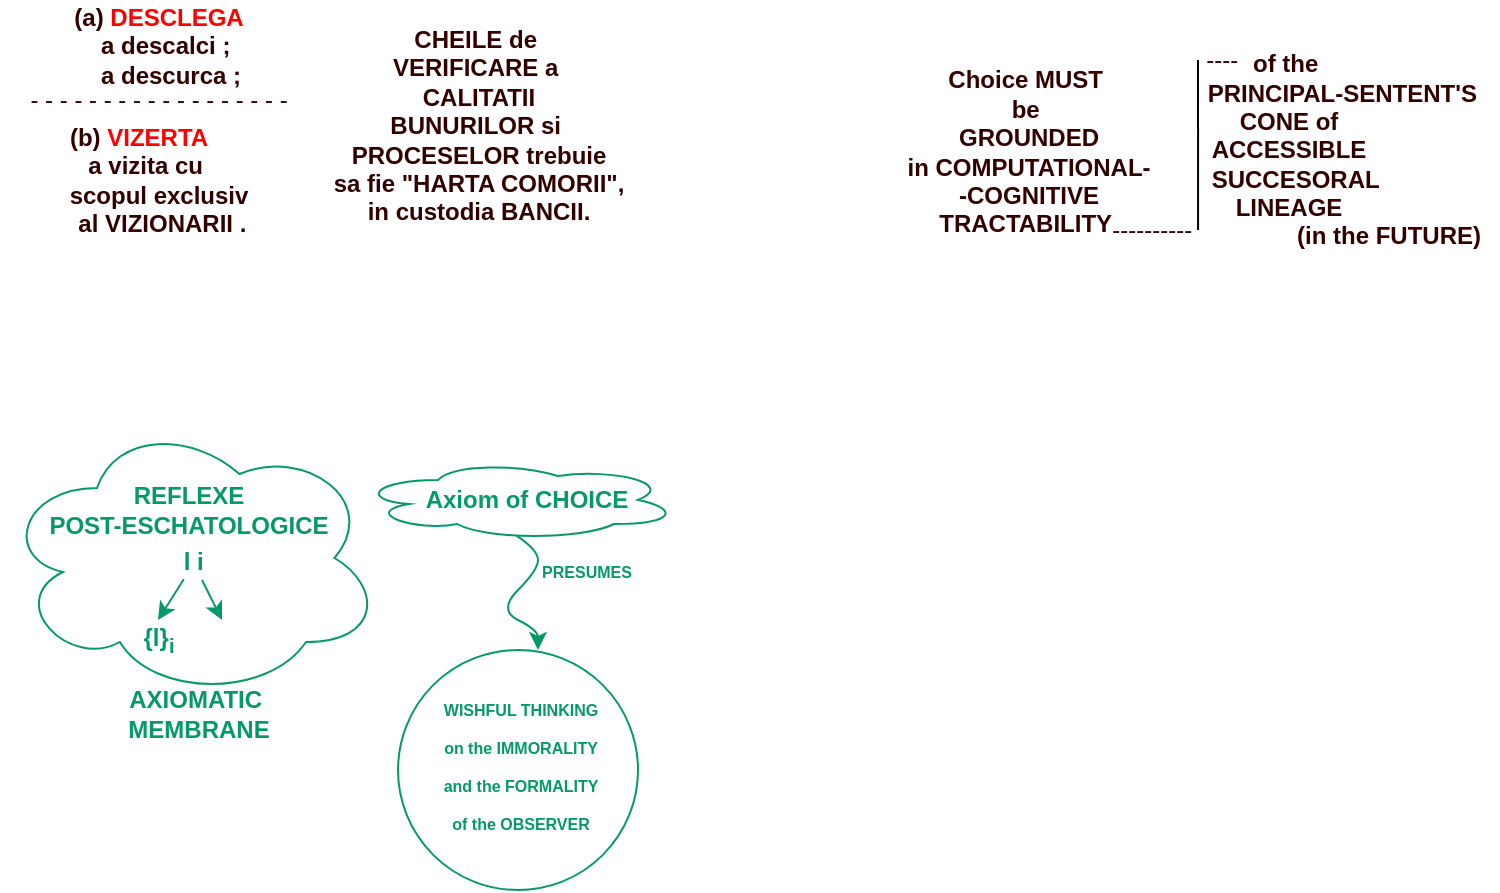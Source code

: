 <mxfile version="17.4.3" type="github">
  <diagram id="jdpHpkHv8ZDr7nmcleaT" name="Page-1">
    <mxGraphModel dx="681" dy="769" grid="1" gridSize="10" guides="1" tooltips="1" connect="1" arrows="1" fold="1" page="1" pageScale="1" pageWidth="850" pageHeight="1100" math="0" shadow="0">
      <root>
        <mxCell id="0" />
        <mxCell id="1" parent="0" />
        <mxCell id="4J5oLz570MRq6Rk1tQzr-2" value="&lt;b&gt;&lt;font color=&quot;#330000&quot;&gt;(a)&amp;nbsp;&lt;/font&gt;&lt;font color=&quot;#ff0000&quot;&gt;DESCLEGA&lt;/font&gt;&lt;br&gt;&lt;div style=&quot;text-align: left&quot;&gt;&lt;b&gt;&lt;font color=&quot;#330000&quot;&gt;&amp;nbsp; &amp;nbsp; a descalci ;&lt;/font&gt;&lt;/b&gt;&lt;/div&gt;&lt;div style=&quot;text-align: left&quot;&gt;&lt;b&gt;&lt;font color=&quot;#330000&quot;&gt;&amp;nbsp; &amp;nbsp; a descurca ;&lt;/font&gt;&lt;/b&gt;&lt;/div&gt;&lt;div style=&quot;text-align: left&quot;&gt;&lt;b&gt;&lt;font color=&quot;#330000&quot;&gt;&lt;br&gt;&lt;/font&gt;&lt;/b&gt;&lt;/div&gt;&lt;/b&gt;" style="text;html=1;align=center;verticalAlign=middle;resizable=0;points=[];autosize=1;strokeColor=none;fillColor=none;" vertex="1" parent="1">
          <mxGeometry x="30" y="40" width="100" height="60" as="geometry" />
        </mxCell>
        <mxCell id="SqX0C8FKw9iXkG9hDckD-2" value="&lt;b&gt;(b) &lt;font color=&quot;#ff0000&quot;&gt;VIZERTA&lt;/font&gt;&lt;br&gt;&amp;nbsp; a vizita cu&lt;br&gt;&amp;nbsp; &amp;nbsp; &amp;nbsp; scopul exclusiv&lt;br&gt;&amp;nbsp; &amp;nbsp; &amp;nbsp; &amp;nbsp;al VIZIONARII .&lt;br&gt;&lt;/b&gt;" style="text;html=1;align=center;verticalAlign=middle;resizable=0;points=[];autosize=1;strokeColor=none;fillColor=none;fontColor=#330000;" vertex="1" parent="1">
          <mxGeometry x="10" y="100" width="120" height="60" as="geometry" />
        </mxCell>
        <mxCell id="SqX0C8FKw9iXkG9hDckD-3" value="- - - - - - - - - - - - - - - - - -&lt;br&gt;" style="text;html=1;align=center;verticalAlign=middle;resizable=0;points=[];autosize=1;strokeColor=none;fillColor=none;fontColor=#330000;" vertex="1" parent="1">
          <mxGeometry x="10" y="80" width="140" height="20" as="geometry" />
        </mxCell>
        <mxCell id="SqX0C8FKw9iXkG9hDckD-4" value="&lt;b&gt;CHEILE de&amp;nbsp;&lt;br&gt;VERIFICARE a&amp;nbsp;&lt;br&gt;CALITATII &lt;br&gt;BUNURILOR si&amp;nbsp;&lt;br&gt;PROCESELOR trebuie&lt;br&gt;sa fie &quot;HARTA COMORII&quot;,&lt;br&gt;in custodia BANCII.&lt;br&gt;&lt;br&gt;&lt;/b&gt;" style="text;html=1;align=center;verticalAlign=middle;resizable=0;points=[];autosize=1;strokeColor=none;fillColor=none;fontColor=#330000;" vertex="1" parent="1">
          <mxGeometry x="160" y="50" width="160" height="120" as="geometry" />
        </mxCell>
        <mxCell id="SqX0C8FKw9iXkG9hDckD-5" value="&lt;b&gt;Choice MUST&amp;nbsp;&lt;br&gt;be&amp;nbsp;&lt;br&gt;GROUNDED&lt;br&gt;in COMPUTATIONAL-&lt;br&gt;-COGNITIVE&lt;br&gt;TRACTABILITY&amp;nbsp;&lt;br&gt;&lt;/b&gt;" style="text;html=1;align=center;verticalAlign=middle;resizable=0;points=[];autosize=1;strokeColor=none;fillColor=none;fontColor=#330000;" vertex="1" parent="1">
          <mxGeometry x="445" y="71" width="140" height="90" as="geometry" />
        </mxCell>
        <mxCell id="SqX0C8FKw9iXkG9hDckD-6" value="&lt;b&gt;of the&amp;nbsp;&lt;br&gt;&amp;nbsp; &amp;nbsp; &amp;nbsp; &amp;nbsp; &amp;nbsp; &amp;nbsp; &amp;nbsp; &amp;nbsp; PRINCIPAL-SENTENT&#39;S&lt;br&gt;CONE of&lt;br&gt;ACCESSIBLE&lt;br&gt;&amp;nbsp; SUCCESORAL&lt;br&gt;LINEAGE&lt;br&gt;&amp;nbsp; &amp;nbsp; &amp;nbsp; &amp;nbsp; &amp;nbsp; &amp;nbsp; &amp;nbsp; &amp;nbsp; &amp;nbsp; &amp;nbsp; &amp;nbsp; &amp;nbsp; &amp;nbsp; &amp;nbsp; &amp;nbsp; (in the FUTURE)&lt;br&gt;&lt;/b&gt;" style="text;html=1;align=center;verticalAlign=middle;resizable=0;points=[];autosize=1;strokeColor=none;fillColor=none;fontColor=#330000;" vertex="1" parent="1">
          <mxGeometry x="540" y="65" width="210" height="100" as="geometry" />
        </mxCell>
        <mxCell id="SqX0C8FKw9iXkG9hDckD-7" value="&amp;nbsp;----" style="text;html=1;align=center;verticalAlign=middle;resizable=0;points=[];autosize=1;strokeColor=none;fillColor=none;fontColor=#330000;" vertex="1" parent="1">
          <mxGeometry x="595" y="60" width="30" height="20" as="geometry" />
        </mxCell>
        <mxCell id="SqX0C8FKw9iXkG9hDckD-11" value="&amp;nbsp; &amp;nbsp; &amp;nbsp; &amp;nbsp;----------" style="text;html=1;align=center;verticalAlign=middle;resizable=0;points=[];autosize=1;strokeColor=none;fillColor=none;fontColor=#330000;" vertex="1" parent="1">
          <mxGeometry x="525" y="145" width="80" height="20" as="geometry" />
        </mxCell>
        <mxCell id="SqX0C8FKw9iXkG9hDckD-13" value="" style="endArrow=none;html=1;rounded=0;fontColor=#330000;exitX=0.938;exitY=0.5;exitDx=0;exitDy=0;exitPerimeter=0;" edge="1" parent="1" source="SqX0C8FKw9iXkG9hDckD-11">
          <mxGeometry width="50" height="50" relative="1" as="geometry">
            <mxPoint x="590" y="20" as="sourcePoint" />
            <mxPoint x="600" y="70" as="targetPoint" />
          </mxGeometry>
        </mxCell>
        <mxCell id="SqX0C8FKw9iXkG9hDckD-16" value="" style="ellipse;shape=cloud;whiteSpace=wrap;html=1;labelBackgroundColor=none;fontColor=#330000;strokeColor=#069968;fillColor=none;" vertex="1" parent="1">
          <mxGeometry x="2" y="249" width="190" height="140" as="geometry" />
        </mxCell>
        <mxCell id="SqX0C8FKw9iXkG9hDckD-18" value="&lt;b&gt;REFLEXE&lt;br&gt;POST-ESCHATOLOGICE&lt;br&gt;&lt;/b&gt;" style="text;html=1;align=center;verticalAlign=middle;resizable=0;points=[];autosize=1;strokeColor=none;fillColor=none;fontColor=#069968;" vertex="1" parent="1">
          <mxGeometry x="20" y="280" width="150" height="30" as="geometry" />
        </mxCell>
        <mxCell id="SqX0C8FKw9iXkG9hDckD-22" value="&lt;b style=&quot;font-size: 12px&quot;&gt;l i&amp;nbsp;&lt;/b&gt;" style="text;html=1;align=center;verticalAlign=middle;resizable=0;points=[];autosize=1;strokeColor=none;fillColor=none;fontSize=13;fontColor=#069968;" vertex="1" parent="1">
          <mxGeometry x="84" y="310" width="30" height="20" as="geometry" />
        </mxCell>
        <mxCell id="SqX0C8FKw9iXkG9hDckD-23" value="" style="endArrow=classic;html=1;rounded=0;fontSize=12;fontColor=#069968;exitX=0.297;exitY=0.983;exitDx=0;exitDy=0;exitPerimeter=0;strokeColor=#069968;" edge="1" parent="1" source="SqX0C8FKw9iXkG9hDckD-22">
          <mxGeometry width="50" height="50" relative="1" as="geometry">
            <mxPoint x="80" y="360" as="sourcePoint" />
            <mxPoint x="80" y="350" as="targetPoint" />
          </mxGeometry>
        </mxCell>
        <mxCell id="SqX0C8FKw9iXkG9hDckD-25" value="" style="endArrow=classic;html=1;rounded=0;fontSize=12;fontColor=#069968;strokeColor=#069968;" edge="1" parent="1">
          <mxGeometry width="50" height="50" relative="1" as="geometry">
            <mxPoint x="102" y="330" as="sourcePoint" />
            <mxPoint x="112" y="350" as="targetPoint" />
          </mxGeometry>
        </mxCell>
        <mxCell id="SqX0C8FKw9iXkG9hDckD-26" value="&lt;b&gt;{l}&lt;sub&gt;i&lt;/sub&gt;&lt;br&gt;&lt;/b&gt;" style="text;html=1;align=center;verticalAlign=middle;resizable=0;points=[];autosize=1;strokeColor=none;fillColor=none;fontSize=12;fontColor=#069968;" vertex="1" parent="1">
          <mxGeometry x="65" y="350" width="30" height="20" as="geometry" />
        </mxCell>
        <mxCell id="SqX0C8FKw9iXkG9hDckD-28" value="&lt;b&gt;AXIOMATIC&amp;nbsp;&lt;br&gt;MEMBRANE&lt;br&gt;&lt;/b&gt;" style="text;html=1;align=center;verticalAlign=middle;resizable=0;points=[];autosize=1;strokeColor=none;fillColor=none;fontSize=12;fontColor=#069968;" vertex="1" parent="1">
          <mxGeometry x="55" y="382" width="90" height="30" as="geometry" />
        </mxCell>
        <mxCell id="Ga-Qxc5MbY4bgCEBjE0H-1" value="" style="ellipse;shape=cloud;whiteSpace=wrap;html=1;labelBackgroundColor=none;fontSize=12;fontColor=#069968;strokeColor=#069968;fillColor=none;" vertex="1" parent="1">
          <mxGeometry x="180" y="270" width="160" height="40" as="geometry" />
        </mxCell>
        <mxCell id="Ga-Qxc5MbY4bgCEBjE0H-2" value="&lt;b&gt;Axiom of CHOICE&lt;/b&gt;" style="text;html=1;align=center;verticalAlign=middle;resizable=0;points=[];autosize=1;strokeColor=none;fillColor=none;fontSize=12;fontColor=#069968;" vertex="1" parent="1">
          <mxGeometry x="204" y="280" width="120" height="20" as="geometry" />
        </mxCell>
        <mxCell id="Ga-Qxc5MbY4bgCEBjE0H-3" value="" style="curved=1;endArrow=classic;html=1;rounded=0;fontSize=12;fontColor=#069968;strokeColor=#069968;exitX=0.495;exitY=0.946;exitDx=0;exitDy=0;exitPerimeter=0;" edge="1" parent="1" source="Ga-Qxc5MbY4bgCEBjE0H-1">
          <mxGeometry width="50" height="50" relative="1" as="geometry">
            <mxPoint x="230" y="425" as="sourcePoint" />
            <mxPoint x="270" y="365" as="targetPoint" />
            <Array as="points">
              <mxPoint x="270" y="315" />
              <mxPoint x="270" y="325" />
              <mxPoint x="250" y="345" />
              <mxPoint x="270" y="355" />
            </Array>
          </mxGeometry>
        </mxCell>
        <mxCell id="Ga-Qxc5MbY4bgCEBjE0H-4" value="&lt;b style=&quot;font-size: 8px&quot;&gt;PRESUMES&lt;/b&gt;" style="text;html=1;align=center;verticalAlign=middle;resizable=0;points=[];autosize=1;strokeColor=none;fillColor=none;fontSize=12;fontColor=#069968;" vertex="1" parent="1">
          <mxGeometry x="264" y="315" width="60" height="20" as="geometry" />
        </mxCell>
        <mxCell id="Ga-Qxc5MbY4bgCEBjE0H-5" value="" style="ellipse;whiteSpace=wrap;html=1;labelBackgroundColor=none;fontSize=8;fontColor=#069968;strokeColor=#069968;fillColor=none;" vertex="1" parent="1">
          <mxGeometry x="200" y="365" width="120" height="120" as="geometry" />
        </mxCell>
        <mxCell id="Ga-Qxc5MbY4bgCEBjE0H-7" value="&lt;b&gt;WISHFUL THINKING&lt;br&gt;&lt;br&gt;on the IMMORALITY&lt;br&gt;&lt;br&gt;and the FORMALITY&lt;br&gt;&lt;br&gt;of the OBSERVER&lt;br&gt;&lt;/b&gt;" style="text;html=1;align=center;verticalAlign=middle;resizable=0;points=[];autosize=1;strokeColor=none;fillColor=none;fontSize=8;fontColor=#069968;" vertex="1" parent="1">
          <mxGeometry x="216" y="384" width="90" height="80" as="geometry" />
        </mxCell>
      </root>
    </mxGraphModel>
  </diagram>
</mxfile>
